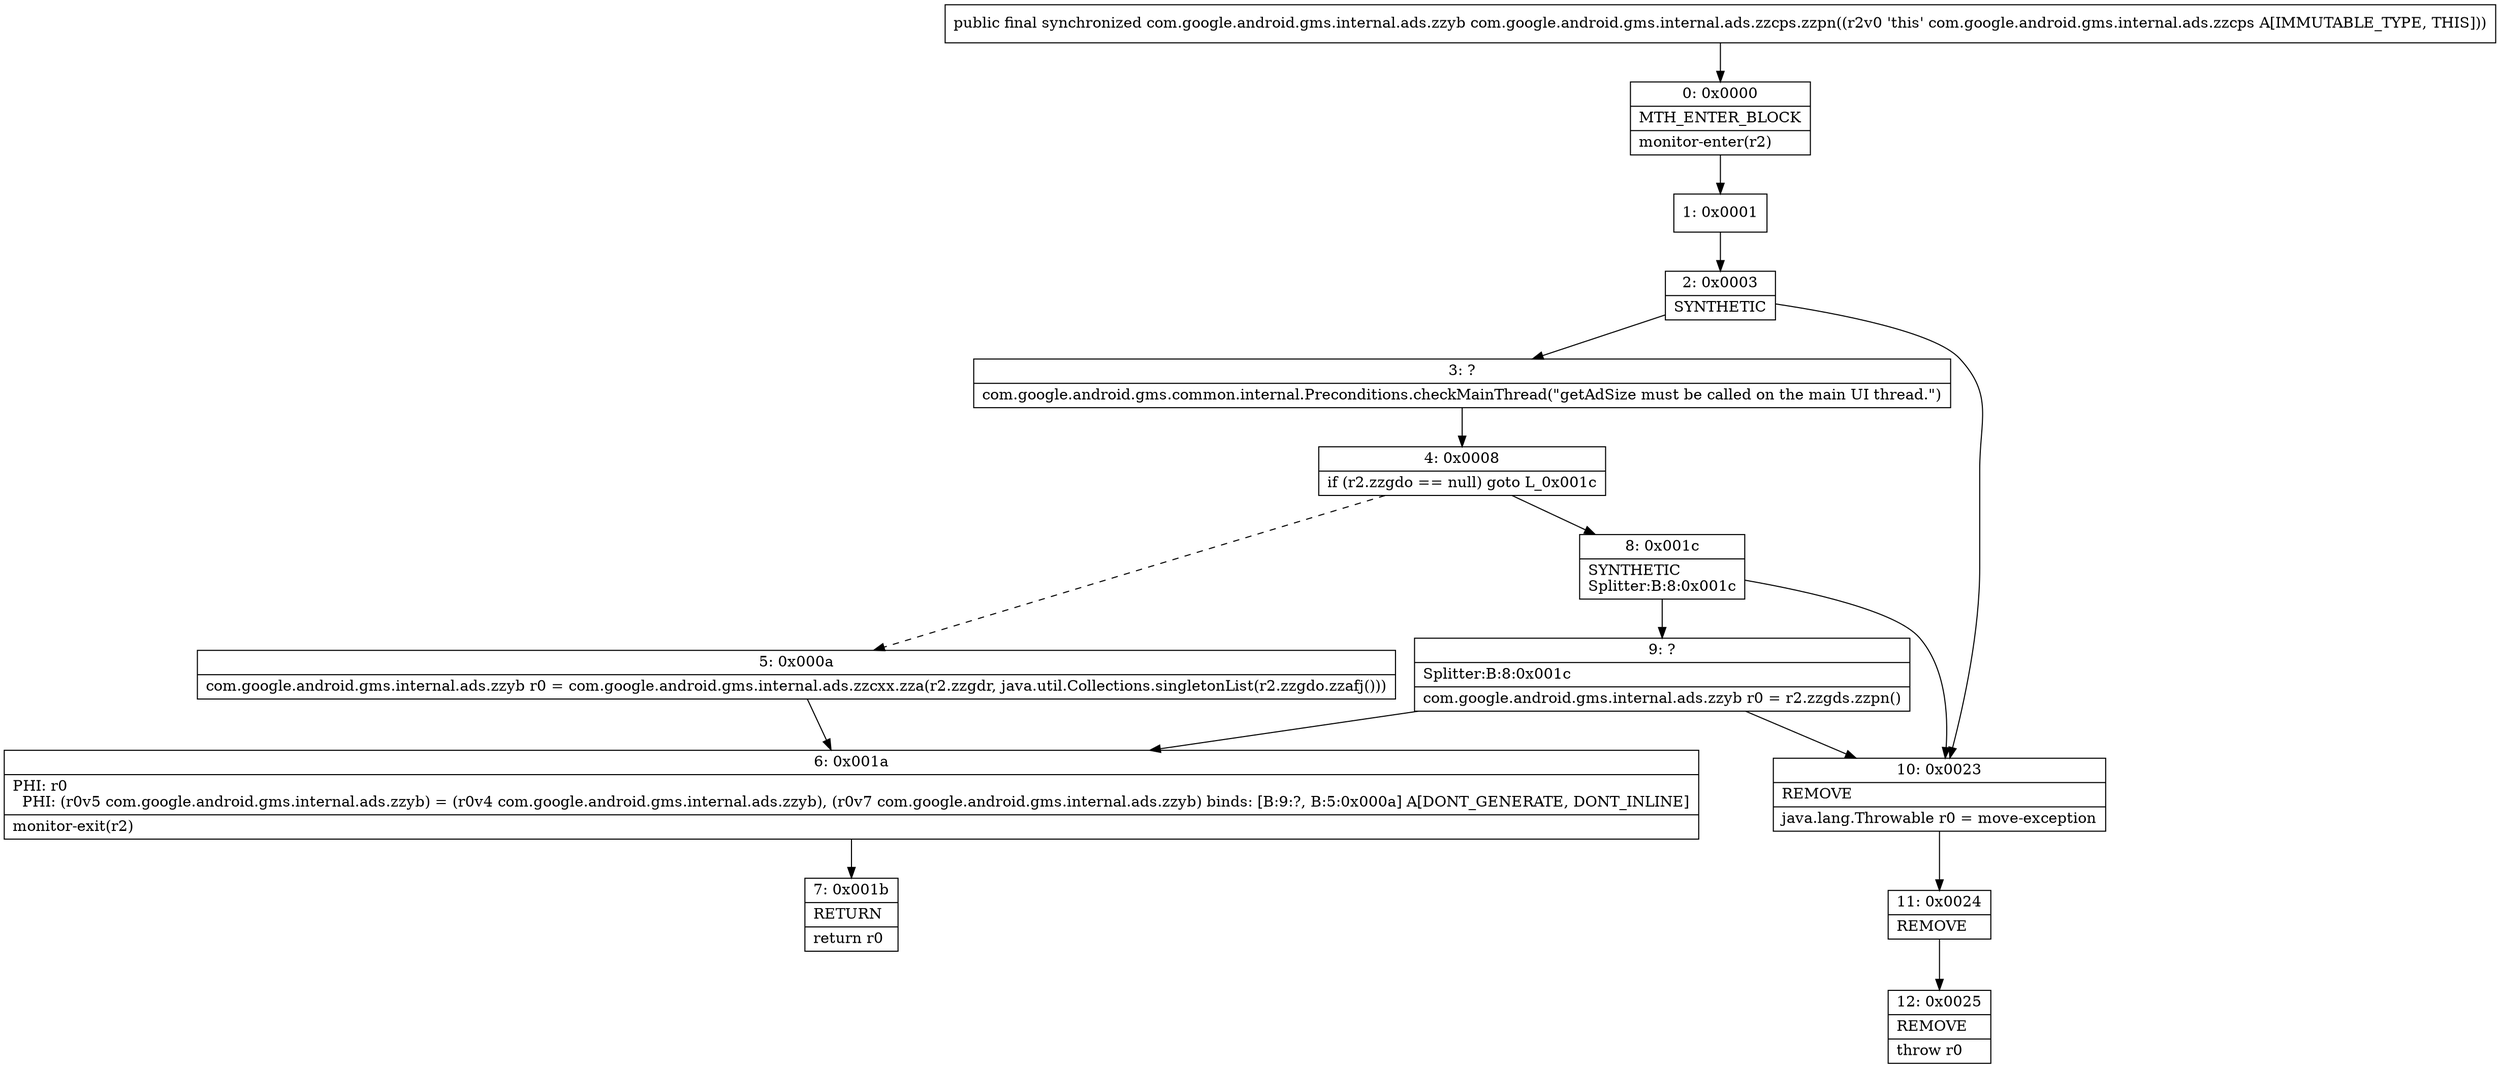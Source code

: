 digraph "CFG forcom.google.android.gms.internal.ads.zzcps.zzpn()Lcom\/google\/android\/gms\/internal\/ads\/zzyb;" {
Node_0 [shape=record,label="{0\:\ 0x0000|MTH_ENTER_BLOCK\l|monitor\-enter(r2)\l}"];
Node_1 [shape=record,label="{1\:\ 0x0001}"];
Node_2 [shape=record,label="{2\:\ 0x0003|SYNTHETIC\l}"];
Node_3 [shape=record,label="{3\:\ ?|com.google.android.gms.common.internal.Preconditions.checkMainThread(\"getAdSize must be called on the main UI thread.\")\l}"];
Node_4 [shape=record,label="{4\:\ 0x0008|if (r2.zzgdo == null) goto L_0x001c\l}"];
Node_5 [shape=record,label="{5\:\ 0x000a|com.google.android.gms.internal.ads.zzyb r0 = com.google.android.gms.internal.ads.zzcxx.zza(r2.zzgdr, java.util.Collections.singletonList(r2.zzgdo.zzafj()))\l}"];
Node_6 [shape=record,label="{6\:\ 0x001a|PHI: r0 \l  PHI: (r0v5 com.google.android.gms.internal.ads.zzyb) = (r0v4 com.google.android.gms.internal.ads.zzyb), (r0v7 com.google.android.gms.internal.ads.zzyb) binds: [B:9:?, B:5:0x000a] A[DONT_GENERATE, DONT_INLINE]\l|monitor\-exit(r2)\l}"];
Node_7 [shape=record,label="{7\:\ 0x001b|RETURN\l|return r0\l}"];
Node_8 [shape=record,label="{8\:\ 0x001c|SYNTHETIC\lSplitter:B:8:0x001c\l}"];
Node_9 [shape=record,label="{9\:\ ?|Splitter:B:8:0x001c\l|com.google.android.gms.internal.ads.zzyb r0 = r2.zzgds.zzpn()\l}"];
Node_10 [shape=record,label="{10\:\ 0x0023|REMOVE\l|java.lang.Throwable r0 = move\-exception\l}"];
Node_11 [shape=record,label="{11\:\ 0x0024|REMOVE\l}"];
Node_12 [shape=record,label="{12\:\ 0x0025|REMOVE\l|throw r0\l}"];
MethodNode[shape=record,label="{public final synchronized com.google.android.gms.internal.ads.zzyb com.google.android.gms.internal.ads.zzcps.zzpn((r2v0 'this' com.google.android.gms.internal.ads.zzcps A[IMMUTABLE_TYPE, THIS])) }"];
MethodNode -> Node_0;
Node_0 -> Node_1;
Node_1 -> Node_2;
Node_2 -> Node_3;
Node_2 -> Node_10;
Node_3 -> Node_4;
Node_4 -> Node_5[style=dashed];
Node_4 -> Node_8;
Node_5 -> Node_6;
Node_6 -> Node_7;
Node_8 -> Node_9;
Node_8 -> Node_10;
Node_9 -> Node_10;
Node_9 -> Node_6;
Node_10 -> Node_11;
Node_11 -> Node_12;
}

